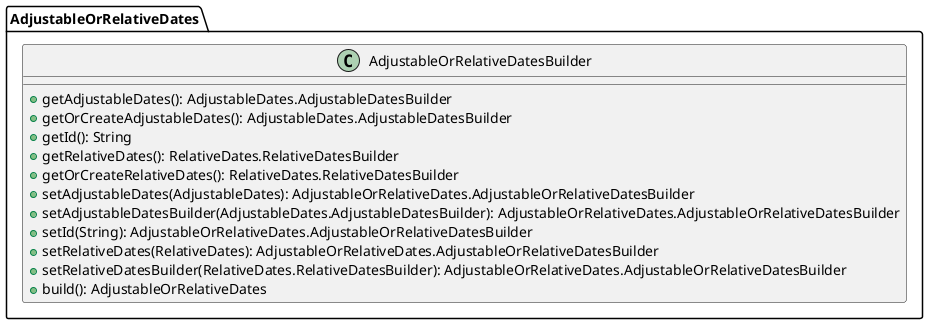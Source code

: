 @startuml

    class AdjustableOrRelativeDates.AdjustableOrRelativeDatesBuilder [[AdjustableOrRelativeDates.AdjustableOrRelativeDatesBuilder.html]] {
        +getAdjustableDates(): AdjustableDates.AdjustableDatesBuilder
        +getOrCreateAdjustableDates(): AdjustableDates.AdjustableDatesBuilder
        +getId(): String
        +getRelativeDates(): RelativeDates.RelativeDatesBuilder
        +getOrCreateRelativeDates(): RelativeDates.RelativeDatesBuilder
        +setAdjustableDates(AdjustableDates): AdjustableOrRelativeDates.AdjustableOrRelativeDatesBuilder
        +setAdjustableDatesBuilder(AdjustableDates.AdjustableDatesBuilder): AdjustableOrRelativeDates.AdjustableOrRelativeDatesBuilder
        +setId(String): AdjustableOrRelativeDates.AdjustableOrRelativeDatesBuilder
        +setRelativeDates(RelativeDates): AdjustableOrRelativeDates.AdjustableOrRelativeDatesBuilder
        +setRelativeDatesBuilder(RelativeDates.RelativeDatesBuilder): AdjustableOrRelativeDates.AdjustableOrRelativeDatesBuilder
        +build(): AdjustableOrRelativeDates
    }

@enduml
